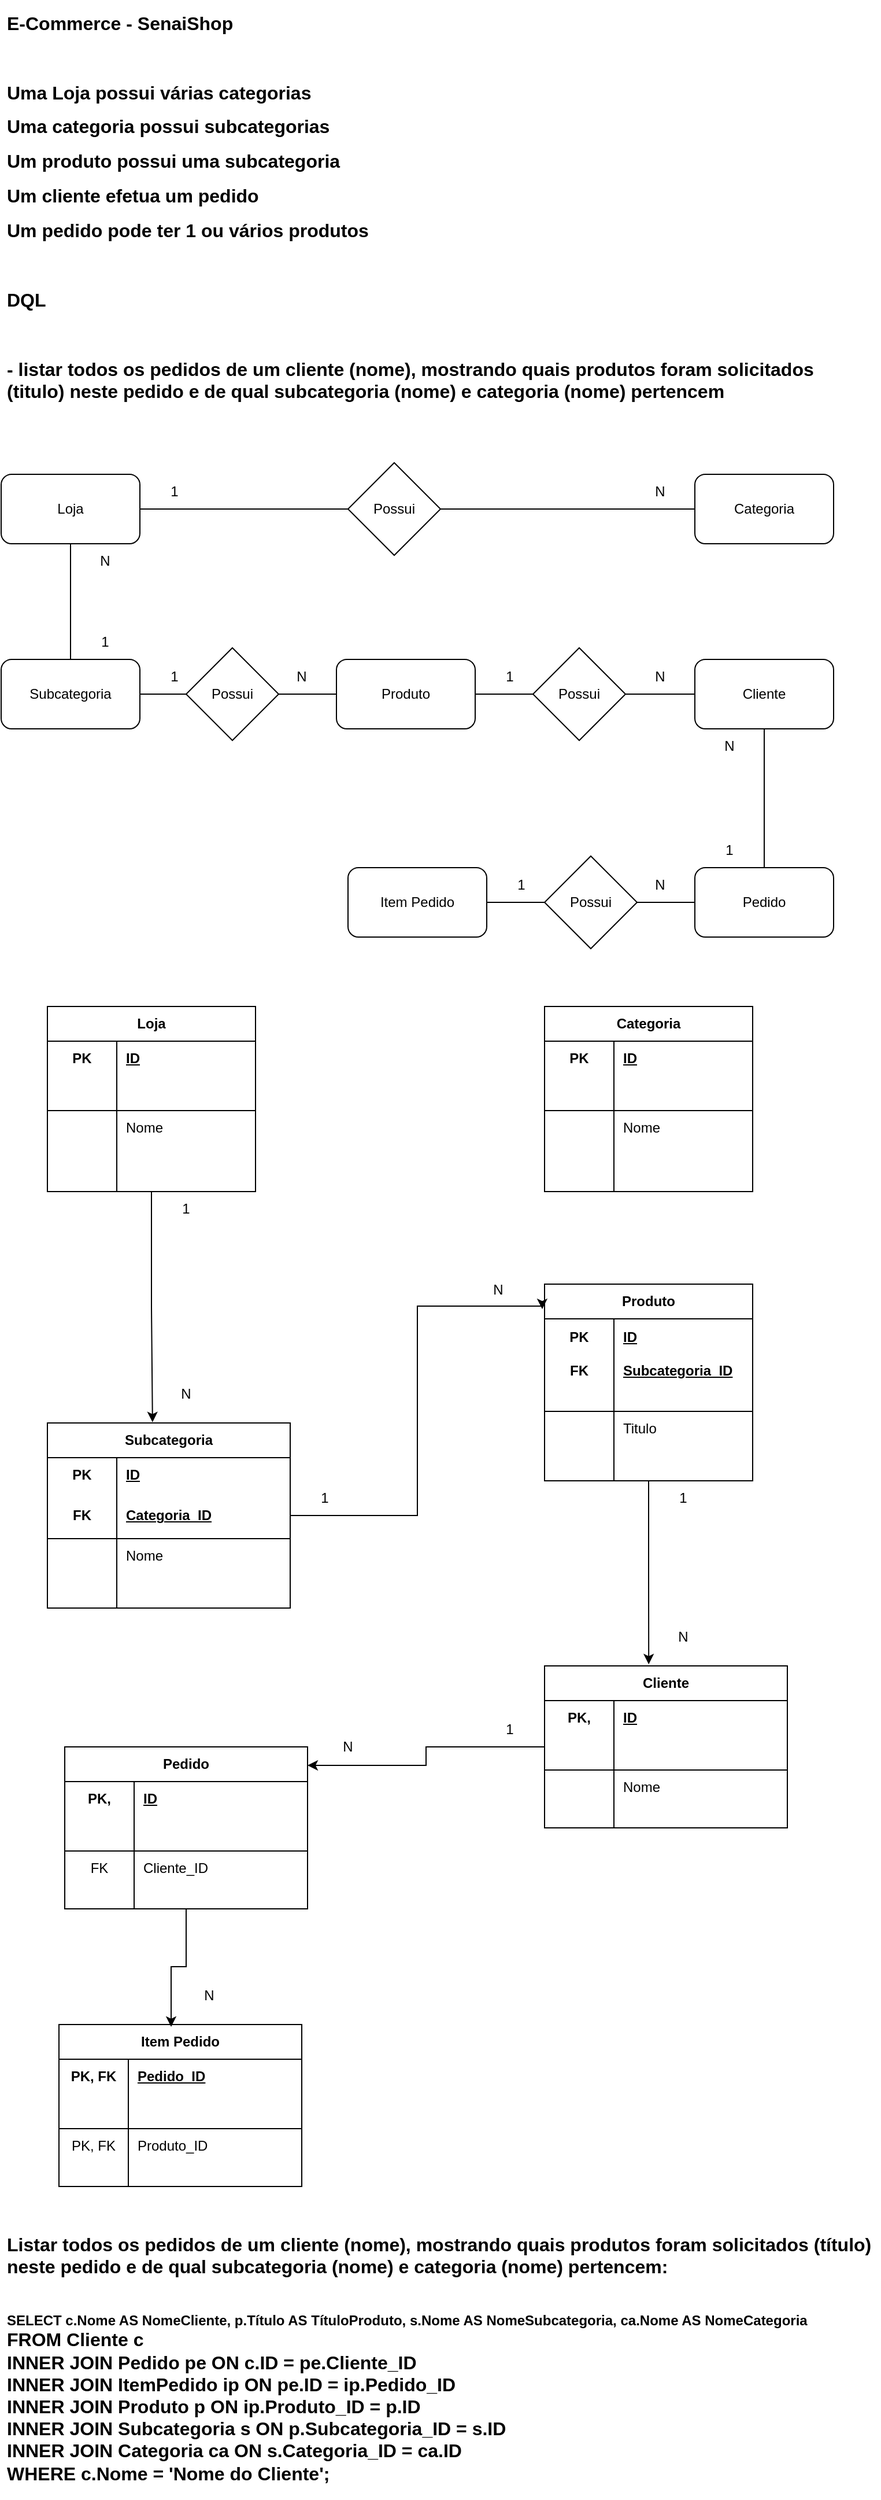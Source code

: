 <mxfile version="21.6.5" type="github">
  <diagram name="Página-1" id="tb75bTPPpAC_LqLqEpeX">
    <mxGraphModel dx="1050" dy="574" grid="1" gridSize="10" guides="1" tooltips="1" connect="1" arrows="1" fold="1" page="1" pageScale="1" pageWidth="827" pageHeight="1169" math="0" shadow="0">
      <root>
        <mxCell id="0" />
        <mxCell id="1" parent="0" />
        <mxCell id="KZsk0h8L5AbEn7BCKTqR-1" value="&lt;h1 style=&quot;font-size: 16px;&quot;&gt;&lt;font style=&quot;font-size: 16px;&quot;&gt;E-Commerce - SenaiShop&lt;/font&gt;&lt;/h1&gt;&lt;h1 style=&quot;font-size: 16px;&quot;&gt;&lt;font style=&quot;font-size: 16px;&quot;&gt;&lt;br&gt;&lt;/font&gt;&lt;/h1&gt;&lt;h1 style=&quot;font-size: 16px;&quot;&gt;&lt;font style=&quot;font-size: 16px;&quot;&gt;Uma Loja possui várias categorias&lt;/font&gt;&lt;/h1&gt;&lt;h1 style=&quot;font-size: 16px;&quot;&gt;&lt;font style=&quot;font-size: 16px;&quot;&gt;Uma categoria possui subcategorias&lt;/font&gt;&lt;/h1&gt;&lt;h1 style=&quot;font-size: 16px;&quot;&gt;&lt;font style=&quot;font-size: 16px;&quot;&gt;Um produto possui uma subcategoria&lt;/font&gt;&lt;/h1&gt;&lt;h1 style=&quot;font-size: 16px;&quot;&gt;&lt;font style=&quot;font-size: 16px;&quot;&gt;Um cliente efetua um pedido&lt;/font&gt;&lt;/h1&gt;&lt;h1 style=&quot;font-size: 16px;&quot;&gt;&lt;font style=&quot;font-size: 16px;&quot;&gt;Um pedido pode ter 1 ou vários produtos&lt;/font&gt;&lt;/h1&gt;&lt;h1 style=&quot;font-size: 16px;&quot;&gt;&lt;font style=&quot;font-size: 16px;&quot;&gt;&lt;br&gt;&lt;/font&gt;&lt;/h1&gt;&lt;h1 style=&quot;font-size: 16px;&quot;&gt;&lt;font style=&quot;font-size: 16px;&quot;&gt;DQL&lt;/font&gt;&lt;/h1&gt;&lt;h1 style=&quot;font-size: 16px;&quot;&gt;&lt;font style=&quot;font-size: 16px;&quot;&gt;&lt;br&gt;&lt;/font&gt;&lt;/h1&gt;&lt;h1 style=&quot;font-size: 16px;&quot;&gt;&lt;font style=&quot;font-size: 16px;&quot;&gt;- listar todos os pedidos de um cliente (nome), mostrando quais produtos foram solicitados (titulo) neste pedido e de qual subcategoria (nome) e categoria (nome) pertencem&lt;/font&gt;&lt;/h1&gt;" style="text;html=1;strokeColor=none;fillColor=none;spacing=5;spacingTop=-20;whiteSpace=wrap;overflow=hidden;rounded=0;" parent="1" vertex="1">
          <mxGeometry x="40" y="40" width="760" height="360" as="geometry" />
        </mxCell>
        <mxCell id="KZsk0h8L5AbEn7BCKTqR-109" value="&lt;h1 style=&quot;font-size: 16px;&quot;&gt;Listar todos os pedidos de um cliente (nome), mostrando quais prod&lt;font style=&quot;font-size: 16px;&quot;&gt;utos foram solicitados (título) neste pedido e de qual subcategoria (nome) e categoria (nome) pertencem:&lt;/font&gt;&lt;br&gt;&lt;/h1&gt;&lt;div&gt;&lt;font style=&quot;font-size: 16px;&quot;&gt;&lt;br&gt;&lt;/font&gt;&lt;/div&gt;&lt;div&gt;&lt;font style=&quot;&quot;&gt;&lt;div style=&quot;&quot;&gt;&lt;b&gt;SELECT c.Nome AS NomeCliente, p.Título AS TítuloProduto, s.Nome AS NomeSubcategoria, ca.Nome AS NomeCategoria&lt;/b&gt;&lt;/div&gt;&lt;div style=&quot;&quot;&gt;&lt;span style=&quot;font-size: 16px;&quot;&gt;&lt;b&gt;FROM Cliente c&lt;/b&gt;&lt;/span&gt;&lt;/div&gt;&lt;div style=&quot;&quot;&gt;&lt;span style=&quot;font-size: 16px;&quot;&gt;&lt;b&gt;INNER JOIN Pedido pe ON c.ID = pe.Cliente_ID&lt;/b&gt;&lt;/span&gt;&lt;/div&gt;&lt;div style=&quot;&quot;&gt;&lt;span style=&quot;font-size: 16px;&quot;&gt;&lt;b&gt;INNER JOIN ItemPedido ip ON pe.ID = ip.Pedido_ID&lt;/b&gt;&lt;/span&gt;&lt;/div&gt;&lt;div style=&quot;&quot;&gt;&lt;span style=&quot;font-size: 16px;&quot;&gt;&lt;b&gt;INNER JOIN Produto p ON ip.Produto_ID = p.ID&lt;/b&gt;&lt;/span&gt;&lt;/div&gt;&lt;div style=&quot;&quot;&gt;&lt;span style=&quot;font-size: 16px;&quot;&gt;&lt;b&gt;INNER JOIN Subcategoria s ON p.Subcategoria_ID = s.ID&lt;/b&gt;&lt;/span&gt;&lt;/div&gt;&lt;div style=&quot;&quot;&gt;&lt;span style=&quot;font-size: 16px;&quot;&gt;&lt;b&gt;INNER JOIN Categoria ca ON s.Categoria_ID = ca.ID&lt;/b&gt;&lt;/span&gt;&lt;/div&gt;&lt;div style=&quot;&quot;&gt;&lt;span style=&quot;font-size: 16px;&quot;&gt;&lt;b&gt;WHERE c.Nome = &#39;Nome do Cliente&#39;;&lt;/b&gt;&lt;/span&gt;&lt;/div&gt;&lt;div style=&quot;font-size: 16px;&quot;&gt;&lt;br&gt;&lt;/div&gt;&lt;/font&gt;&lt;/div&gt;" style="text;html=1;strokeColor=none;fillColor=none;spacing=5;spacingTop=-20;whiteSpace=wrap;overflow=hidden;rounded=0;" parent="1" vertex="1">
          <mxGeometry x="40" y="1960" width="760" height="230" as="geometry" />
        </mxCell>
        <mxCell id="KZsk0h8L5AbEn7BCKTqR-110" value="" style="group" parent="1" vertex="1" connectable="0">
          <mxGeometry x="80" y="900" width="640" height="1020" as="geometry" />
        </mxCell>
        <mxCell id="KZsk0h8L5AbEn7BCKTqR-2" value="" style="group" parent="KZsk0h8L5AbEn7BCKTqR-110" vertex="1" connectable="0">
          <mxGeometry width="640" height="780" as="geometry" />
        </mxCell>
        <mxCell id="KZsk0h8L5AbEn7BCKTqR-3" value="Loja" style="shape=table;startSize=30;container=1;collapsible=1;childLayout=tableLayout;fixedRows=1;rowLines=0;fontStyle=1;align=center;resizeLast=1;html=1;whiteSpace=wrap;" parent="KZsk0h8L5AbEn7BCKTqR-2" vertex="1">
          <mxGeometry width="180" height="160" as="geometry" />
        </mxCell>
        <mxCell id="KZsk0h8L5AbEn7BCKTqR-4" value="" style="shape=tableRow;horizontal=0;startSize=0;swimlaneHead=0;swimlaneBody=0;fillColor=none;collapsible=0;dropTarget=0;points=[[0,0.5],[1,0.5]];portConstraint=eastwest;top=0;left=0;right=0;bottom=0;html=1;" parent="KZsk0h8L5AbEn7BCKTqR-3" vertex="1">
          <mxGeometry y="30" width="180" height="30" as="geometry" />
        </mxCell>
        <mxCell id="KZsk0h8L5AbEn7BCKTqR-5" value="PK" style="shape=partialRectangle;connectable=0;fillColor=none;top=0;left=0;bottom=0;right=0;fontStyle=1;overflow=hidden;html=1;whiteSpace=wrap;" parent="KZsk0h8L5AbEn7BCKTqR-4" vertex="1">
          <mxGeometry width="60" height="30" as="geometry">
            <mxRectangle width="60" height="30" as="alternateBounds" />
          </mxGeometry>
        </mxCell>
        <mxCell id="KZsk0h8L5AbEn7BCKTqR-6" value="ID" style="shape=partialRectangle;connectable=0;fillColor=none;top=0;left=0;bottom=0;right=0;align=left;spacingLeft=6;fontStyle=5;overflow=hidden;html=1;whiteSpace=wrap;" parent="KZsk0h8L5AbEn7BCKTqR-4" vertex="1">
          <mxGeometry x="60" width="120" height="30" as="geometry">
            <mxRectangle width="120" height="30" as="alternateBounds" />
          </mxGeometry>
        </mxCell>
        <mxCell id="KZsk0h8L5AbEn7BCKTqR-7" value="" style="shape=tableRow;horizontal=0;startSize=0;swimlaneHead=0;swimlaneBody=0;fillColor=none;collapsible=0;dropTarget=0;points=[[0,0.5],[1,0.5]];portConstraint=eastwest;top=0;left=0;right=0;bottom=1;html=1;" parent="KZsk0h8L5AbEn7BCKTqR-3" vertex="1">
          <mxGeometry y="60" width="180" height="30" as="geometry" />
        </mxCell>
        <mxCell id="KZsk0h8L5AbEn7BCKTqR-8" value="" style="shape=partialRectangle;connectable=0;fillColor=none;top=0;left=0;bottom=0;right=0;fontStyle=1;overflow=hidden;html=1;whiteSpace=wrap;" parent="KZsk0h8L5AbEn7BCKTqR-7" vertex="1">
          <mxGeometry width="60" height="30" as="geometry">
            <mxRectangle width="60" height="30" as="alternateBounds" />
          </mxGeometry>
        </mxCell>
        <mxCell id="KZsk0h8L5AbEn7BCKTqR-9" value="" style="shape=partialRectangle;connectable=0;fillColor=none;top=0;left=0;bottom=0;right=0;align=left;spacingLeft=6;fontStyle=5;overflow=hidden;html=1;whiteSpace=wrap;" parent="KZsk0h8L5AbEn7BCKTqR-7" vertex="1">
          <mxGeometry x="60" width="120" height="30" as="geometry">
            <mxRectangle width="120" height="30" as="alternateBounds" />
          </mxGeometry>
        </mxCell>
        <mxCell id="KZsk0h8L5AbEn7BCKTqR-10" value="" style="shape=tableRow;horizontal=0;startSize=0;swimlaneHead=0;swimlaneBody=0;fillColor=none;collapsible=0;dropTarget=0;points=[[0,0.5],[1,0.5]];portConstraint=eastwest;top=0;left=0;right=0;bottom=0;html=1;" parent="KZsk0h8L5AbEn7BCKTqR-3" vertex="1">
          <mxGeometry y="90" width="180" height="30" as="geometry" />
        </mxCell>
        <mxCell id="KZsk0h8L5AbEn7BCKTqR-11" value="" style="shape=partialRectangle;connectable=0;fillColor=none;top=0;left=0;bottom=0;right=0;editable=1;overflow=hidden;html=1;whiteSpace=wrap;" parent="KZsk0h8L5AbEn7BCKTqR-10" vertex="1">
          <mxGeometry width="60" height="30" as="geometry">
            <mxRectangle width="60" height="30" as="alternateBounds" />
          </mxGeometry>
        </mxCell>
        <mxCell id="KZsk0h8L5AbEn7BCKTqR-12" value="Nome" style="shape=partialRectangle;connectable=0;fillColor=none;top=0;left=0;bottom=0;right=0;align=left;spacingLeft=6;overflow=hidden;html=1;whiteSpace=wrap;" parent="KZsk0h8L5AbEn7BCKTqR-10" vertex="1">
          <mxGeometry x="60" width="120" height="30" as="geometry">
            <mxRectangle width="120" height="30" as="alternateBounds" />
          </mxGeometry>
        </mxCell>
        <mxCell id="KZsk0h8L5AbEn7BCKTqR-13" value="" style="shape=tableRow;horizontal=0;startSize=0;swimlaneHead=0;swimlaneBody=0;fillColor=none;collapsible=0;dropTarget=0;points=[[0,0.5],[1,0.5]];portConstraint=eastwest;top=0;left=0;right=0;bottom=0;html=1;" parent="KZsk0h8L5AbEn7BCKTqR-3" vertex="1">
          <mxGeometry y="120" width="180" height="40" as="geometry" />
        </mxCell>
        <mxCell id="KZsk0h8L5AbEn7BCKTqR-14" value="" style="shape=partialRectangle;connectable=0;fillColor=none;top=0;left=0;bottom=0;right=0;editable=1;overflow=hidden;html=1;whiteSpace=wrap;" parent="KZsk0h8L5AbEn7BCKTqR-13" vertex="1">
          <mxGeometry width="60" height="40" as="geometry">
            <mxRectangle width="60" height="40" as="alternateBounds" />
          </mxGeometry>
        </mxCell>
        <mxCell id="KZsk0h8L5AbEn7BCKTqR-15" value="" style="shape=partialRectangle;connectable=0;fillColor=none;top=0;left=0;bottom=0;right=0;align=left;spacingLeft=6;overflow=hidden;html=1;whiteSpace=wrap;" parent="KZsk0h8L5AbEn7BCKTqR-13" vertex="1">
          <mxGeometry x="60" width="120" height="40" as="geometry">
            <mxRectangle width="120" height="40" as="alternateBounds" />
          </mxGeometry>
        </mxCell>
        <mxCell id="KZsk0h8L5AbEn7BCKTqR-16" value="Categoria" style="shape=table;startSize=30;container=1;collapsible=1;childLayout=tableLayout;fixedRows=1;rowLines=0;fontStyle=1;align=center;resizeLast=1;html=1;whiteSpace=wrap;" parent="KZsk0h8L5AbEn7BCKTqR-2" vertex="1">
          <mxGeometry x="430" width="180" height="160" as="geometry" />
        </mxCell>
        <mxCell id="KZsk0h8L5AbEn7BCKTqR-17" value="" style="shape=tableRow;horizontal=0;startSize=0;swimlaneHead=0;swimlaneBody=0;fillColor=none;collapsible=0;dropTarget=0;points=[[0,0.5],[1,0.5]];portConstraint=eastwest;top=0;left=0;right=0;bottom=0;html=1;" parent="KZsk0h8L5AbEn7BCKTqR-16" vertex="1">
          <mxGeometry y="30" width="180" height="30" as="geometry" />
        </mxCell>
        <mxCell id="KZsk0h8L5AbEn7BCKTqR-18" value="PK" style="shape=partialRectangle;connectable=0;fillColor=none;top=0;left=0;bottom=0;right=0;fontStyle=1;overflow=hidden;html=1;whiteSpace=wrap;" parent="KZsk0h8L5AbEn7BCKTqR-17" vertex="1">
          <mxGeometry width="60" height="30" as="geometry">
            <mxRectangle width="60" height="30" as="alternateBounds" />
          </mxGeometry>
        </mxCell>
        <mxCell id="KZsk0h8L5AbEn7BCKTqR-19" value="ID" style="shape=partialRectangle;connectable=0;fillColor=none;top=0;left=0;bottom=0;right=0;align=left;spacingLeft=6;fontStyle=5;overflow=hidden;html=1;whiteSpace=wrap;" parent="KZsk0h8L5AbEn7BCKTqR-17" vertex="1">
          <mxGeometry x="60" width="120" height="30" as="geometry">
            <mxRectangle width="120" height="30" as="alternateBounds" />
          </mxGeometry>
        </mxCell>
        <mxCell id="KZsk0h8L5AbEn7BCKTqR-20" value="" style="shape=tableRow;horizontal=0;startSize=0;swimlaneHead=0;swimlaneBody=0;fillColor=none;collapsible=0;dropTarget=0;points=[[0,0.5],[1,0.5]];portConstraint=eastwest;top=0;left=0;right=0;bottom=1;html=1;" parent="KZsk0h8L5AbEn7BCKTqR-16" vertex="1">
          <mxGeometry y="60" width="180" height="30" as="geometry" />
        </mxCell>
        <mxCell id="KZsk0h8L5AbEn7BCKTqR-21" value="" style="shape=partialRectangle;connectable=0;fillColor=none;top=0;left=0;bottom=0;right=0;fontStyle=1;overflow=hidden;html=1;whiteSpace=wrap;" parent="KZsk0h8L5AbEn7BCKTqR-20" vertex="1">
          <mxGeometry width="60" height="30" as="geometry">
            <mxRectangle width="60" height="30" as="alternateBounds" />
          </mxGeometry>
        </mxCell>
        <mxCell id="KZsk0h8L5AbEn7BCKTqR-22" value="" style="shape=partialRectangle;connectable=0;fillColor=none;top=0;left=0;bottom=0;right=0;align=left;spacingLeft=6;fontStyle=5;overflow=hidden;html=1;whiteSpace=wrap;" parent="KZsk0h8L5AbEn7BCKTqR-20" vertex="1">
          <mxGeometry x="60" width="120" height="30" as="geometry">
            <mxRectangle width="120" height="30" as="alternateBounds" />
          </mxGeometry>
        </mxCell>
        <mxCell id="KZsk0h8L5AbEn7BCKTqR-23" value="" style="shape=tableRow;horizontal=0;startSize=0;swimlaneHead=0;swimlaneBody=0;fillColor=none;collapsible=0;dropTarget=0;points=[[0,0.5],[1,0.5]];portConstraint=eastwest;top=0;left=0;right=0;bottom=0;html=1;" parent="KZsk0h8L5AbEn7BCKTqR-16" vertex="1">
          <mxGeometry y="90" width="180" height="30" as="geometry" />
        </mxCell>
        <mxCell id="KZsk0h8L5AbEn7BCKTqR-24" value="" style="shape=partialRectangle;connectable=0;fillColor=none;top=0;left=0;bottom=0;right=0;editable=1;overflow=hidden;html=1;whiteSpace=wrap;" parent="KZsk0h8L5AbEn7BCKTqR-23" vertex="1">
          <mxGeometry width="60" height="30" as="geometry">
            <mxRectangle width="60" height="30" as="alternateBounds" />
          </mxGeometry>
        </mxCell>
        <mxCell id="KZsk0h8L5AbEn7BCKTqR-25" value="Nome" style="shape=partialRectangle;connectable=0;fillColor=none;top=0;left=0;bottom=0;right=0;align=left;spacingLeft=6;overflow=hidden;html=1;whiteSpace=wrap;" parent="KZsk0h8L5AbEn7BCKTqR-23" vertex="1">
          <mxGeometry x="60" width="120" height="30" as="geometry">
            <mxRectangle width="120" height="30" as="alternateBounds" />
          </mxGeometry>
        </mxCell>
        <mxCell id="KZsk0h8L5AbEn7BCKTqR-26" value="" style="shape=tableRow;horizontal=0;startSize=0;swimlaneHead=0;swimlaneBody=0;fillColor=none;collapsible=0;dropTarget=0;points=[[0,0.5],[1,0.5]];portConstraint=eastwest;top=0;left=0;right=0;bottom=0;html=1;" parent="KZsk0h8L5AbEn7BCKTqR-16" vertex="1">
          <mxGeometry y="120" width="180" height="40" as="geometry" />
        </mxCell>
        <mxCell id="KZsk0h8L5AbEn7BCKTqR-27" value="" style="shape=partialRectangle;connectable=0;fillColor=none;top=0;left=0;bottom=0;right=0;editable=1;overflow=hidden;html=1;whiteSpace=wrap;" parent="KZsk0h8L5AbEn7BCKTqR-26" vertex="1">
          <mxGeometry width="60" height="40" as="geometry">
            <mxRectangle width="60" height="40" as="alternateBounds" />
          </mxGeometry>
        </mxCell>
        <mxCell id="KZsk0h8L5AbEn7BCKTqR-28" value="" style="shape=partialRectangle;connectable=0;fillColor=none;top=0;left=0;bottom=0;right=0;align=left;spacingLeft=6;overflow=hidden;html=1;whiteSpace=wrap;" parent="KZsk0h8L5AbEn7BCKTqR-26" vertex="1">
          <mxGeometry x="60" width="120" height="40" as="geometry">
            <mxRectangle width="120" height="40" as="alternateBounds" />
          </mxGeometry>
        </mxCell>
        <mxCell id="KZsk0h8L5AbEn7BCKTqR-29" style="edgeStyle=orthogonalEdgeStyle;rounded=0;orthogonalLoop=1;jettySize=auto;html=1;entryX=0.433;entryY=-0.004;entryDx=0;entryDy=0;entryPerimeter=0;" parent="KZsk0h8L5AbEn7BCKTqR-2" source="KZsk0h8L5AbEn7BCKTqR-3" target="KZsk0h8L5AbEn7BCKTqR-64" edge="1">
          <mxGeometry relative="1" as="geometry" />
        </mxCell>
        <mxCell id="KZsk0h8L5AbEn7BCKTqR-30" value="Produto" style="shape=table;startSize=30;container=1;collapsible=1;childLayout=tableLayout;fixedRows=1;rowLines=0;fontStyle=1;align=center;resizeLast=1;html=1;whiteSpace=wrap;" parent="KZsk0h8L5AbEn7BCKTqR-2" vertex="1">
          <mxGeometry x="430" y="240" width="180" height="170" as="geometry" />
        </mxCell>
        <mxCell id="KZsk0h8L5AbEn7BCKTqR-31" value="" style="shape=tableRow;horizontal=0;startSize=0;swimlaneHead=0;swimlaneBody=0;fillColor=none;collapsible=0;dropTarget=0;points=[[0,0.5],[1,0.5]];portConstraint=eastwest;top=0;left=0;right=0;bottom=0;html=1;" parent="KZsk0h8L5AbEn7BCKTqR-30" vertex="1">
          <mxGeometry y="30" width="180" height="60" as="geometry" />
        </mxCell>
        <mxCell id="KZsk0h8L5AbEn7BCKTqR-32" value="PK&lt;br&gt;&lt;br&gt;FK" style="shape=partialRectangle;connectable=0;fillColor=none;top=0;left=0;bottom=0;right=0;fontStyle=1;overflow=hidden;html=1;whiteSpace=wrap;" parent="KZsk0h8L5AbEn7BCKTqR-31" vertex="1">
          <mxGeometry width="60" height="60" as="geometry">
            <mxRectangle width="60" height="60" as="alternateBounds" />
          </mxGeometry>
        </mxCell>
        <mxCell id="KZsk0h8L5AbEn7BCKTqR-33" value="ID&lt;br&gt;&lt;br&gt;Subcategoria_ID" style="shape=partialRectangle;connectable=0;fillColor=none;top=0;left=0;bottom=0;right=0;align=left;spacingLeft=6;fontStyle=5;overflow=hidden;html=1;whiteSpace=wrap;" parent="KZsk0h8L5AbEn7BCKTqR-31" vertex="1">
          <mxGeometry x="60" width="120" height="60" as="geometry">
            <mxRectangle width="120" height="60" as="alternateBounds" />
          </mxGeometry>
        </mxCell>
        <mxCell id="KZsk0h8L5AbEn7BCKTqR-34" value="" style="shape=tableRow;horizontal=0;startSize=0;swimlaneHead=0;swimlaneBody=0;fillColor=none;collapsible=0;dropTarget=0;points=[[0,0.5],[1,0.5]];portConstraint=eastwest;top=0;left=0;right=0;bottom=1;html=1;" parent="KZsk0h8L5AbEn7BCKTqR-30" vertex="1">
          <mxGeometry y="90" width="180" height="20" as="geometry" />
        </mxCell>
        <mxCell id="KZsk0h8L5AbEn7BCKTqR-35" value="" style="shape=partialRectangle;connectable=0;fillColor=none;top=0;left=0;bottom=0;right=0;fontStyle=1;overflow=hidden;html=1;whiteSpace=wrap;" parent="KZsk0h8L5AbEn7BCKTqR-34" vertex="1">
          <mxGeometry width="60" height="20" as="geometry">
            <mxRectangle width="60" height="20" as="alternateBounds" />
          </mxGeometry>
        </mxCell>
        <mxCell id="KZsk0h8L5AbEn7BCKTqR-36" value="" style="shape=partialRectangle;connectable=0;fillColor=none;top=0;left=0;bottom=0;right=0;align=left;spacingLeft=6;fontStyle=5;overflow=hidden;html=1;whiteSpace=wrap;" parent="KZsk0h8L5AbEn7BCKTqR-34" vertex="1">
          <mxGeometry x="60" width="120" height="20" as="geometry">
            <mxRectangle width="120" height="20" as="alternateBounds" />
          </mxGeometry>
        </mxCell>
        <mxCell id="KZsk0h8L5AbEn7BCKTqR-37" value="" style="shape=tableRow;horizontal=0;startSize=0;swimlaneHead=0;swimlaneBody=0;fillColor=none;collapsible=0;dropTarget=0;points=[[0,0.5],[1,0.5]];portConstraint=eastwest;top=0;left=0;right=0;bottom=0;html=1;" parent="KZsk0h8L5AbEn7BCKTqR-30" vertex="1">
          <mxGeometry y="110" width="180" height="30" as="geometry" />
        </mxCell>
        <mxCell id="KZsk0h8L5AbEn7BCKTqR-38" value="" style="shape=partialRectangle;connectable=0;fillColor=none;top=0;left=0;bottom=0;right=0;editable=1;overflow=hidden;html=1;whiteSpace=wrap;" parent="KZsk0h8L5AbEn7BCKTqR-37" vertex="1">
          <mxGeometry width="60" height="30" as="geometry">
            <mxRectangle width="60" height="30" as="alternateBounds" />
          </mxGeometry>
        </mxCell>
        <mxCell id="KZsk0h8L5AbEn7BCKTqR-39" value="Titulo" style="shape=partialRectangle;connectable=0;fillColor=none;top=0;left=0;bottom=0;right=0;align=left;spacingLeft=6;overflow=hidden;html=1;whiteSpace=wrap;" parent="KZsk0h8L5AbEn7BCKTqR-37" vertex="1">
          <mxGeometry x="60" width="120" height="30" as="geometry">
            <mxRectangle width="120" height="30" as="alternateBounds" />
          </mxGeometry>
        </mxCell>
        <mxCell id="KZsk0h8L5AbEn7BCKTqR-40" value="" style="shape=tableRow;horizontal=0;startSize=0;swimlaneHead=0;swimlaneBody=0;fillColor=none;collapsible=0;dropTarget=0;points=[[0,0.5],[1,0.5]];portConstraint=eastwest;top=0;left=0;right=0;bottom=0;html=1;" parent="KZsk0h8L5AbEn7BCKTqR-30" vertex="1">
          <mxGeometry y="140" width="180" height="30" as="geometry" />
        </mxCell>
        <mxCell id="KZsk0h8L5AbEn7BCKTqR-41" value="" style="shape=partialRectangle;connectable=0;fillColor=none;top=0;left=0;bottom=0;right=0;editable=1;overflow=hidden;html=1;whiteSpace=wrap;" parent="KZsk0h8L5AbEn7BCKTqR-40" vertex="1">
          <mxGeometry width="60" height="30" as="geometry">
            <mxRectangle width="60" height="30" as="alternateBounds" />
          </mxGeometry>
        </mxCell>
        <mxCell id="KZsk0h8L5AbEn7BCKTqR-42" value="" style="shape=partialRectangle;connectable=0;fillColor=none;top=0;left=0;bottom=0;right=0;align=left;spacingLeft=6;overflow=hidden;html=1;whiteSpace=wrap;" parent="KZsk0h8L5AbEn7BCKTqR-40" vertex="1">
          <mxGeometry x="60" width="120" height="30" as="geometry">
            <mxRectangle width="120" height="30" as="alternateBounds" />
          </mxGeometry>
        </mxCell>
        <mxCell id="KZsk0h8L5AbEn7BCKTqR-91" style="edgeStyle=orthogonalEdgeStyle;rounded=0;orthogonalLoop=1;jettySize=auto;html=1;entryX=1;entryY=0.114;entryDx=0;entryDy=0;entryPerimeter=0;" parent="KZsk0h8L5AbEn7BCKTqR-2" source="KZsk0h8L5AbEn7BCKTqR-43" target="KZsk0h8L5AbEn7BCKTqR-78" edge="1">
          <mxGeometry relative="1" as="geometry" />
        </mxCell>
        <mxCell id="KZsk0h8L5AbEn7BCKTqR-43" value="Cliente" style="shape=table;startSize=30;container=1;collapsible=1;childLayout=tableLayout;fixedRows=1;rowLines=0;fontStyle=1;align=center;resizeLast=1;html=1;whiteSpace=wrap;" parent="KZsk0h8L5AbEn7BCKTqR-2" vertex="1">
          <mxGeometry x="430" y="570" width="210" height="140" as="geometry" />
        </mxCell>
        <mxCell id="KZsk0h8L5AbEn7BCKTqR-44" value="" style="shape=tableRow;horizontal=0;startSize=0;swimlaneHead=0;swimlaneBody=0;fillColor=none;collapsible=0;dropTarget=0;points=[[0,0.5],[1,0.5]];portConstraint=eastwest;top=0;left=0;right=0;bottom=0;html=1;" parent="KZsk0h8L5AbEn7BCKTqR-43" vertex="1">
          <mxGeometry y="30" width="210" height="30" as="geometry" />
        </mxCell>
        <mxCell id="KZsk0h8L5AbEn7BCKTqR-45" value="PK," style="shape=partialRectangle;connectable=0;fillColor=none;top=0;left=0;bottom=0;right=0;fontStyle=1;overflow=hidden;html=1;whiteSpace=wrap;" parent="KZsk0h8L5AbEn7BCKTqR-44" vertex="1">
          <mxGeometry width="60" height="30" as="geometry">
            <mxRectangle width="60" height="30" as="alternateBounds" />
          </mxGeometry>
        </mxCell>
        <mxCell id="KZsk0h8L5AbEn7BCKTqR-46" value="ID" style="shape=partialRectangle;connectable=0;fillColor=none;top=0;left=0;bottom=0;right=0;align=left;spacingLeft=6;fontStyle=5;overflow=hidden;html=1;whiteSpace=wrap;" parent="KZsk0h8L5AbEn7BCKTqR-44" vertex="1">
          <mxGeometry x="60" width="150" height="30" as="geometry">
            <mxRectangle width="150" height="30" as="alternateBounds" />
          </mxGeometry>
        </mxCell>
        <mxCell id="KZsk0h8L5AbEn7BCKTqR-47" value="" style="shape=tableRow;horizontal=0;startSize=0;swimlaneHead=0;swimlaneBody=0;fillColor=none;collapsible=0;dropTarget=0;points=[[0,0.5],[1,0.5]];portConstraint=eastwest;top=0;left=0;right=0;bottom=1;html=1;" parent="KZsk0h8L5AbEn7BCKTqR-43" vertex="1">
          <mxGeometry y="60" width="210" height="30" as="geometry" />
        </mxCell>
        <mxCell id="KZsk0h8L5AbEn7BCKTqR-48" value="" style="shape=partialRectangle;connectable=0;fillColor=none;top=0;left=0;bottom=0;right=0;fontStyle=1;overflow=hidden;html=1;whiteSpace=wrap;" parent="KZsk0h8L5AbEn7BCKTqR-47" vertex="1">
          <mxGeometry width="60" height="30" as="geometry">
            <mxRectangle width="60" height="30" as="alternateBounds" />
          </mxGeometry>
        </mxCell>
        <mxCell id="KZsk0h8L5AbEn7BCKTqR-49" value="" style="shape=partialRectangle;connectable=0;fillColor=none;top=0;left=0;bottom=0;right=0;align=left;spacingLeft=6;fontStyle=5;overflow=hidden;html=1;whiteSpace=wrap;" parent="KZsk0h8L5AbEn7BCKTqR-47" vertex="1">
          <mxGeometry x="60" width="150" height="30" as="geometry">
            <mxRectangle width="150" height="30" as="alternateBounds" />
          </mxGeometry>
        </mxCell>
        <mxCell id="KZsk0h8L5AbEn7BCKTqR-50" value="" style="shape=tableRow;horizontal=0;startSize=0;swimlaneHead=0;swimlaneBody=0;fillColor=none;collapsible=0;dropTarget=0;points=[[0,0.5],[1,0.5]];portConstraint=eastwest;top=0;left=0;right=0;bottom=0;html=1;" parent="KZsk0h8L5AbEn7BCKTqR-43" vertex="1">
          <mxGeometry y="90" width="210" height="30" as="geometry" />
        </mxCell>
        <mxCell id="KZsk0h8L5AbEn7BCKTqR-51" value="" style="shape=partialRectangle;connectable=0;fillColor=none;top=0;left=0;bottom=0;right=0;editable=1;overflow=hidden;html=1;whiteSpace=wrap;" parent="KZsk0h8L5AbEn7BCKTqR-50" vertex="1">
          <mxGeometry width="60" height="30" as="geometry">
            <mxRectangle width="60" height="30" as="alternateBounds" />
          </mxGeometry>
        </mxCell>
        <mxCell id="KZsk0h8L5AbEn7BCKTqR-52" value="Nome" style="shape=partialRectangle;connectable=0;fillColor=none;top=0;left=0;bottom=0;right=0;align=left;spacingLeft=6;overflow=hidden;html=1;whiteSpace=wrap;" parent="KZsk0h8L5AbEn7BCKTqR-50" vertex="1">
          <mxGeometry x="60" width="150" height="30" as="geometry">
            <mxRectangle width="150" height="30" as="alternateBounds" />
          </mxGeometry>
        </mxCell>
        <mxCell id="KZsk0h8L5AbEn7BCKTqR-53" value="" style="shape=tableRow;horizontal=0;startSize=0;swimlaneHead=0;swimlaneBody=0;fillColor=none;collapsible=0;dropTarget=0;points=[[0,0.5],[1,0.5]];portConstraint=eastwest;top=0;left=0;right=0;bottom=0;html=1;" parent="KZsk0h8L5AbEn7BCKTqR-43" vertex="1">
          <mxGeometry y="120" width="210" height="20" as="geometry" />
        </mxCell>
        <mxCell id="KZsk0h8L5AbEn7BCKTqR-54" value="" style="shape=partialRectangle;connectable=0;fillColor=none;top=0;left=0;bottom=0;right=0;editable=1;overflow=hidden;html=1;whiteSpace=wrap;" parent="KZsk0h8L5AbEn7BCKTqR-53" vertex="1">
          <mxGeometry width="60" height="20" as="geometry">
            <mxRectangle width="60" height="20" as="alternateBounds" />
          </mxGeometry>
        </mxCell>
        <mxCell id="KZsk0h8L5AbEn7BCKTqR-55" value="" style="shape=partialRectangle;connectable=0;fillColor=none;top=0;left=0;bottom=0;right=0;align=left;spacingLeft=6;overflow=hidden;html=1;whiteSpace=wrap;" parent="KZsk0h8L5AbEn7BCKTqR-53" vertex="1">
          <mxGeometry x="60" width="150" height="20" as="geometry">
            <mxRectangle width="150" height="20" as="alternateBounds" />
          </mxGeometry>
        </mxCell>
        <mxCell id="KZsk0h8L5AbEn7BCKTqR-56" style="edgeStyle=orthogonalEdgeStyle;rounded=0;orthogonalLoop=1;jettySize=auto;html=1;entryX=0.429;entryY=-0.01;entryDx=0;entryDy=0;entryPerimeter=0;" parent="KZsk0h8L5AbEn7BCKTqR-2" source="KZsk0h8L5AbEn7BCKTqR-30" target="KZsk0h8L5AbEn7BCKTqR-43" edge="1">
          <mxGeometry relative="1" as="geometry" />
        </mxCell>
        <mxCell id="KZsk0h8L5AbEn7BCKTqR-57" style="edgeStyle=orthogonalEdgeStyle;rounded=0;orthogonalLoop=1;jettySize=auto;html=1;entryX=-0.011;entryY=0.127;entryDx=0;entryDy=0;entryPerimeter=0;" parent="KZsk0h8L5AbEn7BCKTqR-2" source="KZsk0h8L5AbEn7BCKTqR-68" target="KZsk0h8L5AbEn7BCKTqR-30" edge="1">
          <mxGeometry relative="1" as="geometry">
            <Array as="points">
              <mxPoint x="320" y="440" />
              <mxPoint x="320" y="259" />
            </Array>
          </mxGeometry>
        </mxCell>
        <mxCell id="KZsk0h8L5AbEn7BCKTqR-58" value="N" style="text;html=1;strokeColor=none;fillColor=none;align=center;verticalAlign=middle;whiteSpace=wrap;rounded=0;" parent="KZsk0h8L5AbEn7BCKTqR-2" vertex="1">
          <mxGeometry x="90" y="320" width="60" height="30" as="geometry" />
        </mxCell>
        <mxCell id="KZsk0h8L5AbEn7BCKTqR-59" value="N" style="text;html=1;strokeColor=none;fillColor=none;align=center;verticalAlign=middle;whiteSpace=wrap;rounded=0;" parent="KZsk0h8L5AbEn7BCKTqR-2" vertex="1">
          <mxGeometry x="90" y="370" width="60" height="30" as="geometry" />
        </mxCell>
        <mxCell id="KZsk0h8L5AbEn7BCKTqR-60" value="N" style="text;html=1;strokeColor=none;fillColor=none;align=center;verticalAlign=middle;whiteSpace=wrap;rounded=0;" parent="KZsk0h8L5AbEn7BCKTqR-2" vertex="1">
          <mxGeometry x="360" y="230" width="60" height="30" as="geometry" />
        </mxCell>
        <mxCell id="KZsk0h8L5AbEn7BCKTqR-61" value="1" style="text;html=1;strokeColor=none;fillColor=none;align=center;verticalAlign=middle;whiteSpace=wrap;rounded=0;" parent="KZsk0h8L5AbEn7BCKTqR-2" vertex="1">
          <mxGeometry x="90" y="160" width="60" height="30" as="geometry" />
        </mxCell>
        <mxCell id="KZsk0h8L5AbEn7BCKTqR-62" value="1" style="text;html=1;strokeColor=none;fillColor=none;align=center;verticalAlign=middle;whiteSpace=wrap;rounded=0;" parent="KZsk0h8L5AbEn7BCKTqR-2" vertex="1">
          <mxGeometry x="520" y="410" width="60" height="30" as="geometry" />
        </mxCell>
        <mxCell id="KZsk0h8L5AbEn7BCKTqR-63" value="N" style="text;html=1;strokeColor=none;fillColor=none;align=center;verticalAlign=middle;whiteSpace=wrap;rounded=0;" parent="KZsk0h8L5AbEn7BCKTqR-2" vertex="1">
          <mxGeometry x="520" y="530" width="60" height="30" as="geometry" />
        </mxCell>
        <mxCell id="KZsk0h8L5AbEn7BCKTqR-64" value="Subcategoria" style="shape=table;startSize=30;container=1;collapsible=1;childLayout=tableLayout;fixedRows=1;rowLines=0;fontStyle=1;align=center;resizeLast=1;html=1;whiteSpace=wrap;" parent="KZsk0h8L5AbEn7BCKTqR-2" vertex="1">
          <mxGeometry y="360" width="210" height="160" as="geometry" />
        </mxCell>
        <mxCell id="KZsk0h8L5AbEn7BCKTqR-65" value="" style="shape=tableRow;horizontal=0;startSize=0;swimlaneHead=0;swimlaneBody=0;fillColor=none;collapsible=0;dropTarget=0;points=[[0,0.5],[1,0.5]];portConstraint=eastwest;top=0;left=0;right=0;bottom=0;html=1;" parent="KZsk0h8L5AbEn7BCKTqR-64" vertex="1">
          <mxGeometry y="30" width="210" height="30" as="geometry" />
        </mxCell>
        <mxCell id="KZsk0h8L5AbEn7BCKTqR-66" value="PK" style="shape=partialRectangle;connectable=0;fillColor=none;top=0;left=0;bottom=0;right=0;fontStyle=1;overflow=hidden;html=1;whiteSpace=wrap;" parent="KZsk0h8L5AbEn7BCKTqR-65" vertex="1">
          <mxGeometry width="60" height="30" as="geometry">
            <mxRectangle width="60" height="30" as="alternateBounds" />
          </mxGeometry>
        </mxCell>
        <mxCell id="KZsk0h8L5AbEn7BCKTqR-67" value="ID" style="shape=partialRectangle;connectable=0;fillColor=none;top=0;left=0;bottom=0;right=0;align=left;spacingLeft=6;fontStyle=5;overflow=hidden;html=1;whiteSpace=wrap;" parent="KZsk0h8L5AbEn7BCKTqR-65" vertex="1">
          <mxGeometry x="60" width="150" height="30" as="geometry">
            <mxRectangle width="150" height="30" as="alternateBounds" />
          </mxGeometry>
        </mxCell>
        <mxCell id="KZsk0h8L5AbEn7BCKTqR-68" value="" style="shape=tableRow;horizontal=0;startSize=0;swimlaneHead=0;swimlaneBody=0;fillColor=none;collapsible=0;dropTarget=0;points=[[0,0.5],[1,0.5]];portConstraint=eastwest;top=0;left=0;right=0;bottom=1;html=1;" parent="KZsk0h8L5AbEn7BCKTqR-64" vertex="1">
          <mxGeometry y="60" width="210" height="40" as="geometry" />
        </mxCell>
        <mxCell id="KZsk0h8L5AbEn7BCKTqR-69" value="FK&lt;br&gt;" style="shape=partialRectangle;connectable=0;fillColor=none;top=0;left=0;bottom=0;right=0;fontStyle=1;overflow=hidden;html=1;whiteSpace=wrap;" parent="KZsk0h8L5AbEn7BCKTqR-68" vertex="1">
          <mxGeometry width="60" height="40" as="geometry">
            <mxRectangle width="60" height="40" as="alternateBounds" />
          </mxGeometry>
        </mxCell>
        <mxCell id="KZsk0h8L5AbEn7BCKTqR-70" value="Categoria_ID" style="shape=partialRectangle;connectable=0;fillColor=none;top=0;left=0;bottom=0;right=0;align=left;spacingLeft=6;fontStyle=5;overflow=hidden;html=1;whiteSpace=wrap;" parent="KZsk0h8L5AbEn7BCKTqR-68" vertex="1">
          <mxGeometry x="60" width="150" height="40" as="geometry">
            <mxRectangle width="150" height="40" as="alternateBounds" />
          </mxGeometry>
        </mxCell>
        <mxCell id="KZsk0h8L5AbEn7BCKTqR-71" value="" style="shape=tableRow;horizontal=0;startSize=0;swimlaneHead=0;swimlaneBody=0;fillColor=none;collapsible=0;dropTarget=0;points=[[0,0.5],[1,0.5]];portConstraint=eastwest;top=0;left=0;right=0;bottom=0;html=1;" parent="KZsk0h8L5AbEn7BCKTqR-64" vertex="1">
          <mxGeometry y="100" width="210" height="30" as="geometry" />
        </mxCell>
        <mxCell id="KZsk0h8L5AbEn7BCKTqR-72" value="" style="shape=partialRectangle;connectable=0;fillColor=none;top=0;left=0;bottom=0;right=0;editable=1;overflow=hidden;html=1;whiteSpace=wrap;" parent="KZsk0h8L5AbEn7BCKTqR-71" vertex="1">
          <mxGeometry width="60" height="30" as="geometry">
            <mxRectangle width="60" height="30" as="alternateBounds" />
          </mxGeometry>
        </mxCell>
        <mxCell id="KZsk0h8L5AbEn7BCKTqR-73" value="Nome" style="shape=partialRectangle;connectable=0;fillColor=none;top=0;left=0;bottom=0;right=0;align=left;spacingLeft=6;overflow=hidden;html=1;whiteSpace=wrap;" parent="KZsk0h8L5AbEn7BCKTqR-71" vertex="1">
          <mxGeometry x="60" width="150" height="30" as="geometry">
            <mxRectangle width="150" height="30" as="alternateBounds" />
          </mxGeometry>
        </mxCell>
        <mxCell id="KZsk0h8L5AbEn7BCKTqR-74" value="" style="shape=tableRow;horizontal=0;startSize=0;swimlaneHead=0;swimlaneBody=0;fillColor=none;collapsible=0;dropTarget=0;points=[[0,0.5],[1,0.5]];portConstraint=eastwest;top=0;left=0;right=0;bottom=0;html=1;" parent="KZsk0h8L5AbEn7BCKTqR-64" vertex="1">
          <mxGeometry y="130" width="210" height="30" as="geometry" />
        </mxCell>
        <mxCell id="KZsk0h8L5AbEn7BCKTqR-75" value="" style="shape=partialRectangle;connectable=0;fillColor=none;top=0;left=0;bottom=0;right=0;editable=1;overflow=hidden;html=1;whiteSpace=wrap;" parent="KZsk0h8L5AbEn7BCKTqR-74" vertex="1">
          <mxGeometry width="60" height="30" as="geometry">
            <mxRectangle width="60" height="30" as="alternateBounds" />
          </mxGeometry>
        </mxCell>
        <mxCell id="KZsk0h8L5AbEn7BCKTqR-76" value="" style="shape=partialRectangle;connectable=0;fillColor=none;top=0;left=0;bottom=0;right=0;align=left;spacingLeft=6;overflow=hidden;html=1;whiteSpace=wrap;" parent="KZsk0h8L5AbEn7BCKTqR-74" vertex="1">
          <mxGeometry x="60" width="150" height="30" as="geometry">
            <mxRectangle width="150" height="30" as="alternateBounds" />
          </mxGeometry>
        </mxCell>
        <mxCell id="KZsk0h8L5AbEn7BCKTqR-77" value="1" style="text;html=1;strokeColor=none;fillColor=none;align=center;verticalAlign=middle;whiteSpace=wrap;rounded=0;" parent="KZsk0h8L5AbEn7BCKTqR-2" vertex="1">
          <mxGeometry x="210" y="410" width="60" height="30" as="geometry" />
        </mxCell>
        <mxCell id="KZsk0h8L5AbEn7BCKTqR-78" value="Pedido" style="shape=table;startSize=30;container=1;collapsible=1;childLayout=tableLayout;fixedRows=1;rowLines=0;fontStyle=1;align=center;resizeLast=1;html=1;whiteSpace=wrap;" parent="KZsk0h8L5AbEn7BCKTqR-2" vertex="1">
          <mxGeometry x="15" y="640" width="210" height="140" as="geometry" />
        </mxCell>
        <mxCell id="KZsk0h8L5AbEn7BCKTqR-79" value="" style="shape=tableRow;horizontal=0;startSize=0;swimlaneHead=0;swimlaneBody=0;fillColor=none;collapsible=0;dropTarget=0;points=[[0,0.5],[1,0.5]];portConstraint=eastwest;top=0;left=0;right=0;bottom=0;html=1;" parent="KZsk0h8L5AbEn7BCKTqR-78" vertex="1">
          <mxGeometry y="30" width="210" height="30" as="geometry" />
        </mxCell>
        <mxCell id="KZsk0h8L5AbEn7BCKTqR-80" value="PK," style="shape=partialRectangle;connectable=0;fillColor=none;top=0;left=0;bottom=0;right=0;fontStyle=1;overflow=hidden;html=1;whiteSpace=wrap;" parent="KZsk0h8L5AbEn7BCKTqR-79" vertex="1">
          <mxGeometry width="60" height="30" as="geometry">
            <mxRectangle width="60" height="30" as="alternateBounds" />
          </mxGeometry>
        </mxCell>
        <mxCell id="KZsk0h8L5AbEn7BCKTqR-81" value="ID" style="shape=partialRectangle;connectable=0;fillColor=none;top=0;left=0;bottom=0;right=0;align=left;spacingLeft=6;fontStyle=5;overflow=hidden;html=1;whiteSpace=wrap;" parent="KZsk0h8L5AbEn7BCKTqR-79" vertex="1">
          <mxGeometry x="60" width="150" height="30" as="geometry">
            <mxRectangle width="150" height="30" as="alternateBounds" />
          </mxGeometry>
        </mxCell>
        <mxCell id="KZsk0h8L5AbEn7BCKTqR-82" value="" style="shape=tableRow;horizontal=0;startSize=0;swimlaneHead=0;swimlaneBody=0;fillColor=none;collapsible=0;dropTarget=0;points=[[0,0.5],[1,0.5]];portConstraint=eastwest;top=0;left=0;right=0;bottom=1;html=1;" parent="KZsk0h8L5AbEn7BCKTqR-78" vertex="1">
          <mxGeometry y="60" width="210" height="30" as="geometry" />
        </mxCell>
        <mxCell id="KZsk0h8L5AbEn7BCKTqR-83" value="" style="shape=partialRectangle;connectable=0;fillColor=none;top=0;left=0;bottom=0;right=0;fontStyle=1;overflow=hidden;html=1;whiteSpace=wrap;" parent="KZsk0h8L5AbEn7BCKTqR-82" vertex="1">
          <mxGeometry width="60" height="30" as="geometry">
            <mxRectangle width="60" height="30" as="alternateBounds" />
          </mxGeometry>
        </mxCell>
        <mxCell id="KZsk0h8L5AbEn7BCKTqR-84" value="" style="shape=partialRectangle;connectable=0;fillColor=none;top=0;left=0;bottom=0;right=0;align=left;spacingLeft=6;fontStyle=5;overflow=hidden;html=1;whiteSpace=wrap;" parent="KZsk0h8L5AbEn7BCKTqR-82" vertex="1">
          <mxGeometry x="60" width="150" height="30" as="geometry">
            <mxRectangle width="150" height="30" as="alternateBounds" />
          </mxGeometry>
        </mxCell>
        <mxCell id="KZsk0h8L5AbEn7BCKTqR-85" value="" style="shape=tableRow;horizontal=0;startSize=0;swimlaneHead=0;swimlaneBody=0;fillColor=none;collapsible=0;dropTarget=0;points=[[0,0.5],[1,0.5]];portConstraint=eastwest;top=0;left=0;right=0;bottom=0;html=1;" parent="KZsk0h8L5AbEn7BCKTqR-78" vertex="1">
          <mxGeometry y="90" width="210" height="30" as="geometry" />
        </mxCell>
        <mxCell id="KZsk0h8L5AbEn7BCKTqR-86" value="FK" style="shape=partialRectangle;connectable=0;fillColor=none;top=0;left=0;bottom=0;right=0;editable=1;overflow=hidden;html=1;whiteSpace=wrap;" parent="KZsk0h8L5AbEn7BCKTqR-85" vertex="1">
          <mxGeometry width="60" height="30" as="geometry">
            <mxRectangle width="60" height="30" as="alternateBounds" />
          </mxGeometry>
        </mxCell>
        <mxCell id="KZsk0h8L5AbEn7BCKTqR-87" value="Cliente_ID" style="shape=partialRectangle;connectable=0;fillColor=none;top=0;left=0;bottom=0;right=0;align=left;spacingLeft=6;overflow=hidden;html=1;whiteSpace=wrap;" parent="KZsk0h8L5AbEn7BCKTqR-85" vertex="1">
          <mxGeometry x="60" width="150" height="30" as="geometry">
            <mxRectangle width="150" height="30" as="alternateBounds" />
          </mxGeometry>
        </mxCell>
        <mxCell id="KZsk0h8L5AbEn7BCKTqR-88" value="" style="shape=tableRow;horizontal=0;startSize=0;swimlaneHead=0;swimlaneBody=0;fillColor=none;collapsible=0;dropTarget=0;points=[[0,0.5],[1,0.5]];portConstraint=eastwest;top=0;left=0;right=0;bottom=0;html=1;" parent="KZsk0h8L5AbEn7BCKTqR-78" vertex="1">
          <mxGeometry y="120" width="210" height="20" as="geometry" />
        </mxCell>
        <mxCell id="KZsk0h8L5AbEn7BCKTqR-89" value="" style="shape=partialRectangle;connectable=0;fillColor=none;top=0;left=0;bottom=0;right=0;editable=1;overflow=hidden;html=1;whiteSpace=wrap;" parent="KZsk0h8L5AbEn7BCKTqR-88" vertex="1">
          <mxGeometry width="60" height="20" as="geometry">
            <mxRectangle width="60" height="20" as="alternateBounds" />
          </mxGeometry>
        </mxCell>
        <mxCell id="KZsk0h8L5AbEn7BCKTqR-90" value="" style="shape=partialRectangle;connectable=0;fillColor=none;top=0;left=0;bottom=0;right=0;align=left;spacingLeft=6;overflow=hidden;html=1;whiteSpace=wrap;" parent="KZsk0h8L5AbEn7BCKTqR-88" vertex="1">
          <mxGeometry x="60" width="150" height="20" as="geometry">
            <mxRectangle width="150" height="20" as="alternateBounds" />
          </mxGeometry>
        </mxCell>
        <mxCell id="KZsk0h8L5AbEn7BCKTqR-92" value="1" style="text;html=1;strokeColor=none;fillColor=none;align=center;verticalAlign=middle;whiteSpace=wrap;rounded=0;" parent="KZsk0h8L5AbEn7BCKTqR-2" vertex="1">
          <mxGeometry x="370" y="610" width="60" height="30" as="geometry" />
        </mxCell>
        <mxCell id="KZsk0h8L5AbEn7BCKTqR-93" value="N" style="text;html=1;strokeColor=none;fillColor=none;align=center;verticalAlign=middle;whiteSpace=wrap;rounded=0;" parent="KZsk0h8L5AbEn7BCKTqR-2" vertex="1">
          <mxGeometry x="230" y="625" width="60" height="30" as="geometry" />
        </mxCell>
        <mxCell id="KZsk0h8L5AbEn7BCKTqR-94" value="Item Pedido" style="shape=table;startSize=30;container=1;collapsible=1;childLayout=tableLayout;fixedRows=1;rowLines=0;fontStyle=1;align=center;resizeLast=1;html=1;whiteSpace=wrap;" parent="KZsk0h8L5AbEn7BCKTqR-110" vertex="1">
          <mxGeometry x="10" y="880" width="210" height="140" as="geometry" />
        </mxCell>
        <mxCell id="KZsk0h8L5AbEn7BCKTqR-95" value="" style="shape=tableRow;horizontal=0;startSize=0;swimlaneHead=0;swimlaneBody=0;fillColor=none;collapsible=0;dropTarget=0;points=[[0,0.5],[1,0.5]];portConstraint=eastwest;top=0;left=0;right=0;bottom=0;html=1;" parent="KZsk0h8L5AbEn7BCKTqR-94" vertex="1">
          <mxGeometry y="30" width="210" height="30" as="geometry" />
        </mxCell>
        <mxCell id="KZsk0h8L5AbEn7BCKTqR-96" value="PK, FK" style="shape=partialRectangle;connectable=0;fillColor=none;top=0;left=0;bottom=0;right=0;fontStyle=1;overflow=hidden;html=1;whiteSpace=wrap;" parent="KZsk0h8L5AbEn7BCKTqR-95" vertex="1">
          <mxGeometry width="60" height="30" as="geometry">
            <mxRectangle width="60" height="30" as="alternateBounds" />
          </mxGeometry>
        </mxCell>
        <mxCell id="KZsk0h8L5AbEn7BCKTqR-97" value="Pedido_ID" style="shape=partialRectangle;connectable=0;fillColor=none;top=0;left=0;bottom=0;right=0;align=left;spacingLeft=6;fontStyle=5;overflow=hidden;html=1;whiteSpace=wrap;" parent="KZsk0h8L5AbEn7BCKTqR-95" vertex="1">
          <mxGeometry x="60" width="150" height="30" as="geometry">
            <mxRectangle width="150" height="30" as="alternateBounds" />
          </mxGeometry>
        </mxCell>
        <mxCell id="KZsk0h8L5AbEn7BCKTqR-98" value="" style="shape=tableRow;horizontal=0;startSize=0;swimlaneHead=0;swimlaneBody=0;fillColor=none;collapsible=0;dropTarget=0;points=[[0,0.5],[1,0.5]];portConstraint=eastwest;top=0;left=0;right=0;bottom=1;html=1;" parent="KZsk0h8L5AbEn7BCKTqR-94" vertex="1">
          <mxGeometry y="60" width="210" height="30" as="geometry" />
        </mxCell>
        <mxCell id="KZsk0h8L5AbEn7BCKTqR-99" value="" style="shape=partialRectangle;connectable=0;fillColor=none;top=0;left=0;bottom=0;right=0;fontStyle=1;overflow=hidden;html=1;whiteSpace=wrap;" parent="KZsk0h8L5AbEn7BCKTqR-98" vertex="1">
          <mxGeometry width="60" height="30" as="geometry">
            <mxRectangle width="60" height="30" as="alternateBounds" />
          </mxGeometry>
        </mxCell>
        <mxCell id="KZsk0h8L5AbEn7BCKTqR-100" value="" style="shape=partialRectangle;connectable=0;fillColor=none;top=0;left=0;bottom=0;right=0;align=left;spacingLeft=6;fontStyle=5;overflow=hidden;html=1;whiteSpace=wrap;" parent="KZsk0h8L5AbEn7BCKTqR-98" vertex="1">
          <mxGeometry x="60" width="150" height="30" as="geometry">
            <mxRectangle width="150" height="30" as="alternateBounds" />
          </mxGeometry>
        </mxCell>
        <mxCell id="KZsk0h8L5AbEn7BCKTqR-101" value="" style="shape=tableRow;horizontal=0;startSize=0;swimlaneHead=0;swimlaneBody=0;fillColor=none;collapsible=0;dropTarget=0;points=[[0,0.5],[1,0.5]];portConstraint=eastwest;top=0;left=0;right=0;bottom=0;html=1;" parent="KZsk0h8L5AbEn7BCKTqR-94" vertex="1">
          <mxGeometry y="90" width="210" height="30" as="geometry" />
        </mxCell>
        <mxCell id="KZsk0h8L5AbEn7BCKTqR-102" value="PK, FK" style="shape=partialRectangle;connectable=0;fillColor=none;top=0;left=0;bottom=0;right=0;editable=1;overflow=hidden;html=1;whiteSpace=wrap;" parent="KZsk0h8L5AbEn7BCKTqR-101" vertex="1">
          <mxGeometry width="60" height="30" as="geometry">
            <mxRectangle width="60" height="30" as="alternateBounds" />
          </mxGeometry>
        </mxCell>
        <mxCell id="KZsk0h8L5AbEn7BCKTqR-103" value="Produto_ID" style="shape=partialRectangle;connectable=0;fillColor=none;top=0;left=0;bottom=0;right=0;align=left;spacingLeft=6;overflow=hidden;html=1;whiteSpace=wrap;" parent="KZsk0h8L5AbEn7BCKTqR-101" vertex="1">
          <mxGeometry x="60" width="150" height="30" as="geometry">
            <mxRectangle width="150" height="30" as="alternateBounds" />
          </mxGeometry>
        </mxCell>
        <mxCell id="KZsk0h8L5AbEn7BCKTqR-104" value="" style="shape=tableRow;horizontal=0;startSize=0;swimlaneHead=0;swimlaneBody=0;fillColor=none;collapsible=0;dropTarget=0;points=[[0,0.5],[1,0.5]];portConstraint=eastwest;top=0;left=0;right=0;bottom=0;html=1;" parent="KZsk0h8L5AbEn7BCKTqR-94" vertex="1">
          <mxGeometry y="120" width="210" height="20" as="geometry" />
        </mxCell>
        <mxCell id="KZsk0h8L5AbEn7BCKTqR-105" value="" style="shape=partialRectangle;connectable=0;fillColor=none;top=0;left=0;bottom=0;right=0;editable=1;overflow=hidden;html=1;whiteSpace=wrap;" parent="KZsk0h8L5AbEn7BCKTqR-104" vertex="1">
          <mxGeometry width="60" height="20" as="geometry">
            <mxRectangle width="60" height="20" as="alternateBounds" />
          </mxGeometry>
        </mxCell>
        <mxCell id="KZsk0h8L5AbEn7BCKTqR-106" value="" style="shape=partialRectangle;connectable=0;fillColor=none;top=0;left=0;bottom=0;right=0;align=left;spacingLeft=6;overflow=hidden;html=1;whiteSpace=wrap;" parent="KZsk0h8L5AbEn7BCKTqR-104" vertex="1">
          <mxGeometry x="60" width="150" height="20" as="geometry">
            <mxRectangle width="150" height="20" as="alternateBounds" />
          </mxGeometry>
        </mxCell>
        <mxCell id="KZsk0h8L5AbEn7BCKTqR-107" style="edgeStyle=orthogonalEdgeStyle;rounded=0;orthogonalLoop=1;jettySize=auto;html=1;entryX=0.462;entryY=0.014;entryDx=0;entryDy=0;entryPerimeter=0;" parent="KZsk0h8L5AbEn7BCKTqR-110" source="KZsk0h8L5AbEn7BCKTqR-78" target="KZsk0h8L5AbEn7BCKTqR-94" edge="1">
          <mxGeometry relative="1" as="geometry" />
        </mxCell>
        <mxCell id="KZsk0h8L5AbEn7BCKTqR-108" value="N" style="text;html=1;strokeColor=none;fillColor=none;align=center;verticalAlign=middle;whiteSpace=wrap;rounded=0;" parent="KZsk0h8L5AbEn7BCKTqR-110" vertex="1">
          <mxGeometry x="110" y="840" width="60" height="30" as="geometry" />
        </mxCell>
        <mxCell id="-pTM1xConLc9NrXoxpqH-4" style="edgeStyle=orthogonalEdgeStyle;rounded=0;orthogonalLoop=1;jettySize=auto;html=1;entryX=0.5;entryY=0;entryDx=0;entryDy=0;endArrow=none;endFill=0;" edge="1" parent="1" source="-pTM1xConLc9NrXoxpqH-1" target="-pTM1xConLc9NrXoxpqH-3">
          <mxGeometry relative="1" as="geometry" />
        </mxCell>
        <mxCell id="-pTM1xConLc9NrXoxpqH-205" style="edgeStyle=orthogonalEdgeStyle;rounded=0;orthogonalLoop=1;jettySize=auto;html=1;entryX=0;entryY=0.5;entryDx=0;entryDy=0;endArrow=none;endFill=0;" edge="1" parent="1" source="-pTM1xConLc9NrXoxpqH-1" target="-pTM1xConLc9NrXoxpqH-2">
          <mxGeometry relative="1" as="geometry" />
        </mxCell>
        <mxCell id="-pTM1xConLc9NrXoxpqH-1" value="Loja" style="rounded=1;whiteSpace=wrap;html=1;" vertex="1" parent="1">
          <mxGeometry x="40" y="440" width="120" height="60" as="geometry" />
        </mxCell>
        <mxCell id="-pTM1xConLc9NrXoxpqH-2" value="Categoria" style="rounded=1;whiteSpace=wrap;html=1;" vertex="1" parent="1">
          <mxGeometry x="640" y="440" width="120" height="60" as="geometry" />
        </mxCell>
        <mxCell id="-pTM1xConLc9NrXoxpqH-192" style="edgeStyle=orthogonalEdgeStyle;rounded=0;orthogonalLoop=1;jettySize=auto;html=1;entryX=0;entryY=0.5;entryDx=0;entryDy=0;endArrow=none;endFill=0;" edge="1" parent="1" source="-pTM1xConLc9NrXoxpqH-210" target="-pTM1xConLc9NrXoxpqH-191">
          <mxGeometry relative="1" as="geometry" />
        </mxCell>
        <mxCell id="-pTM1xConLc9NrXoxpqH-3" value="Subcategoria" style="rounded=1;whiteSpace=wrap;html=1;" vertex="1" parent="1">
          <mxGeometry x="40" y="600" width="120" height="60" as="geometry" />
        </mxCell>
        <mxCell id="-pTM1xConLc9NrXoxpqH-97" value="1" style="text;html=1;strokeColor=none;fillColor=none;align=center;verticalAlign=middle;whiteSpace=wrap;rounded=0;" vertex="1" parent="1">
          <mxGeometry x="100" y="570" width="60" height="30" as="geometry" />
        </mxCell>
        <mxCell id="-pTM1xConLc9NrXoxpqH-190" value="N" style="text;html=1;strokeColor=none;fillColor=none;align=center;verticalAlign=middle;whiteSpace=wrap;rounded=0;" vertex="1" parent="1">
          <mxGeometry x="100" y="500" width="60" height="30" as="geometry" />
        </mxCell>
        <mxCell id="-pTM1xConLc9NrXoxpqH-196" style="edgeStyle=orthogonalEdgeStyle;rounded=0;orthogonalLoop=1;jettySize=auto;html=1;entryX=0;entryY=0.5;entryDx=0;entryDy=0;endArrow=none;endFill=0;" edge="1" parent="1" source="-pTM1xConLc9NrXoxpqH-191" target="-pTM1xConLc9NrXoxpqH-195">
          <mxGeometry relative="1" as="geometry" />
        </mxCell>
        <mxCell id="-pTM1xConLc9NrXoxpqH-191" value="Produto" style="rounded=1;whiteSpace=wrap;html=1;" vertex="1" parent="1">
          <mxGeometry x="330" y="600" width="120" height="60" as="geometry" />
        </mxCell>
        <mxCell id="-pTM1xConLc9NrXoxpqH-193" value="1" style="text;html=1;strokeColor=none;fillColor=none;align=center;verticalAlign=middle;whiteSpace=wrap;rounded=0;" vertex="1" parent="1">
          <mxGeometry x="160" y="600" width="60" height="30" as="geometry" />
        </mxCell>
        <mxCell id="-pTM1xConLc9NrXoxpqH-194" value="N" style="text;html=1;strokeColor=none;fillColor=none;align=center;verticalAlign=middle;whiteSpace=wrap;rounded=0;" vertex="1" parent="1">
          <mxGeometry x="270" y="600" width="60" height="30" as="geometry" />
        </mxCell>
        <mxCell id="-pTM1xConLc9NrXoxpqH-200" style="edgeStyle=orthogonalEdgeStyle;rounded=0;orthogonalLoop=1;jettySize=auto;html=1;entryX=0.5;entryY=0;entryDx=0;entryDy=0;endArrow=none;endFill=0;" edge="1" parent="1" source="-pTM1xConLc9NrXoxpqH-195" target="-pTM1xConLc9NrXoxpqH-199">
          <mxGeometry relative="1" as="geometry" />
        </mxCell>
        <mxCell id="-pTM1xConLc9NrXoxpqH-195" value="Cliente" style="rounded=1;whiteSpace=wrap;html=1;" vertex="1" parent="1">
          <mxGeometry x="640" y="600" width="120" height="60" as="geometry" />
        </mxCell>
        <mxCell id="-pTM1xConLc9NrXoxpqH-197" value="1" style="text;html=1;strokeColor=none;fillColor=none;align=center;verticalAlign=middle;whiteSpace=wrap;rounded=0;" vertex="1" parent="1">
          <mxGeometry x="450" y="600" width="60" height="30" as="geometry" />
        </mxCell>
        <mxCell id="-pTM1xConLc9NrXoxpqH-198" value="N" style="text;html=1;strokeColor=none;fillColor=none;align=center;verticalAlign=middle;whiteSpace=wrap;rounded=0;" vertex="1" parent="1">
          <mxGeometry x="580" y="600" width="60" height="30" as="geometry" />
        </mxCell>
        <mxCell id="-pTM1xConLc9NrXoxpqH-204" style="edgeStyle=orthogonalEdgeStyle;rounded=0;orthogonalLoop=1;jettySize=auto;html=1;entryX=1;entryY=0.5;entryDx=0;entryDy=0;endArrow=none;endFill=0;" edge="1" parent="1" source="-pTM1xConLc9NrXoxpqH-199" target="-pTM1xConLc9NrXoxpqH-203">
          <mxGeometry relative="1" as="geometry" />
        </mxCell>
        <mxCell id="-pTM1xConLc9NrXoxpqH-199" value="Pedido" style="rounded=1;whiteSpace=wrap;html=1;" vertex="1" parent="1">
          <mxGeometry x="640" y="780" width="120" height="60" as="geometry" />
        </mxCell>
        <mxCell id="-pTM1xConLc9NrXoxpqH-201" value="1" style="text;html=1;strokeColor=none;fillColor=none;align=center;verticalAlign=middle;whiteSpace=wrap;rounded=0;" vertex="1" parent="1">
          <mxGeometry x="640" y="750" width="60" height="30" as="geometry" />
        </mxCell>
        <mxCell id="-pTM1xConLc9NrXoxpqH-202" value="N" style="text;html=1;strokeColor=none;fillColor=none;align=center;verticalAlign=middle;whiteSpace=wrap;rounded=0;" vertex="1" parent="1">
          <mxGeometry x="640" y="660" width="60" height="30" as="geometry" />
        </mxCell>
        <mxCell id="-pTM1xConLc9NrXoxpqH-203" value="Item Pedido" style="rounded=1;whiteSpace=wrap;html=1;" vertex="1" parent="1">
          <mxGeometry x="340" y="780" width="120" height="60" as="geometry" />
        </mxCell>
        <mxCell id="-pTM1xConLc9NrXoxpqH-206" value="N" style="text;html=1;strokeColor=none;fillColor=none;align=center;verticalAlign=middle;whiteSpace=wrap;rounded=0;" vertex="1" parent="1">
          <mxGeometry x="580" y="440" width="60" height="30" as="geometry" />
        </mxCell>
        <mxCell id="-pTM1xConLc9NrXoxpqH-207" value="1" style="text;html=1;strokeColor=none;fillColor=none;align=center;verticalAlign=middle;whiteSpace=wrap;rounded=0;" vertex="1" parent="1">
          <mxGeometry x="160" y="440" width="60" height="30" as="geometry" />
        </mxCell>
        <mxCell id="-pTM1xConLc9NrXoxpqH-209" value="Possui" style="rhombus;whiteSpace=wrap;html=1;" vertex="1" parent="1">
          <mxGeometry x="340" y="430" width="80" height="80" as="geometry" />
        </mxCell>
        <mxCell id="-pTM1xConLc9NrXoxpqH-211" value="" style="edgeStyle=orthogonalEdgeStyle;rounded=0;orthogonalLoop=1;jettySize=auto;html=1;entryX=0;entryY=0.5;entryDx=0;entryDy=0;endArrow=none;endFill=0;" edge="1" parent="1" source="-pTM1xConLc9NrXoxpqH-3" target="-pTM1xConLc9NrXoxpqH-210">
          <mxGeometry relative="1" as="geometry">
            <mxPoint x="160" y="630" as="sourcePoint" />
            <mxPoint x="330" y="630" as="targetPoint" />
          </mxGeometry>
        </mxCell>
        <mxCell id="-pTM1xConLc9NrXoxpqH-210" value="Possui" style="rhombus;whiteSpace=wrap;html=1;" vertex="1" parent="1">
          <mxGeometry x="200" y="590" width="80" height="80" as="geometry" />
        </mxCell>
        <mxCell id="-pTM1xConLc9NrXoxpqH-212" value="Possui" style="rhombus;whiteSpace=wrap;html=1;" vertex="1" parent="1">
          <mxGeometry x="500" y="590" width="80" height="80" as="geometry" />
        </mxCell>
        <mxCell id="-pTM1xConLc9NrXoxpqH-215" value="Possui" style="rhombus;whiteSpace=wrap;html=1;" vertex="1" parent="1">
          <mxGeometry x="510" y="770" width="80" height="80" as="geometry" />
        </mxCell>
        <mxCell id="-pTM1xConLc9NrXoxpqH-216" value="N" style="text;html=1;strokeColor=none;fillColor=none;align=center;verticalAlign=middle;whiteSpace=wrap;rounded=0;" vertex="1" parent="1">
          <mxGeometry x="580" y="780" width="60" height="30" as="geometry" />
        </mxCell>
        <mxCell id="-pTM1xConLc9NrXoxpqH-217" value="1" style="text;html=1;strokeColor=none;fillColor=none;align=center;verticalAlign=middle;whiteSpace=wrap;rounded=0;" vertex="1" parent="1">
          <mxGeometry x="460" y="780" width="60" height="30" as="geometry" />
        </mxCell>
      </root>
    </mxGraphModel>
  </diagram>
</mxfile>
